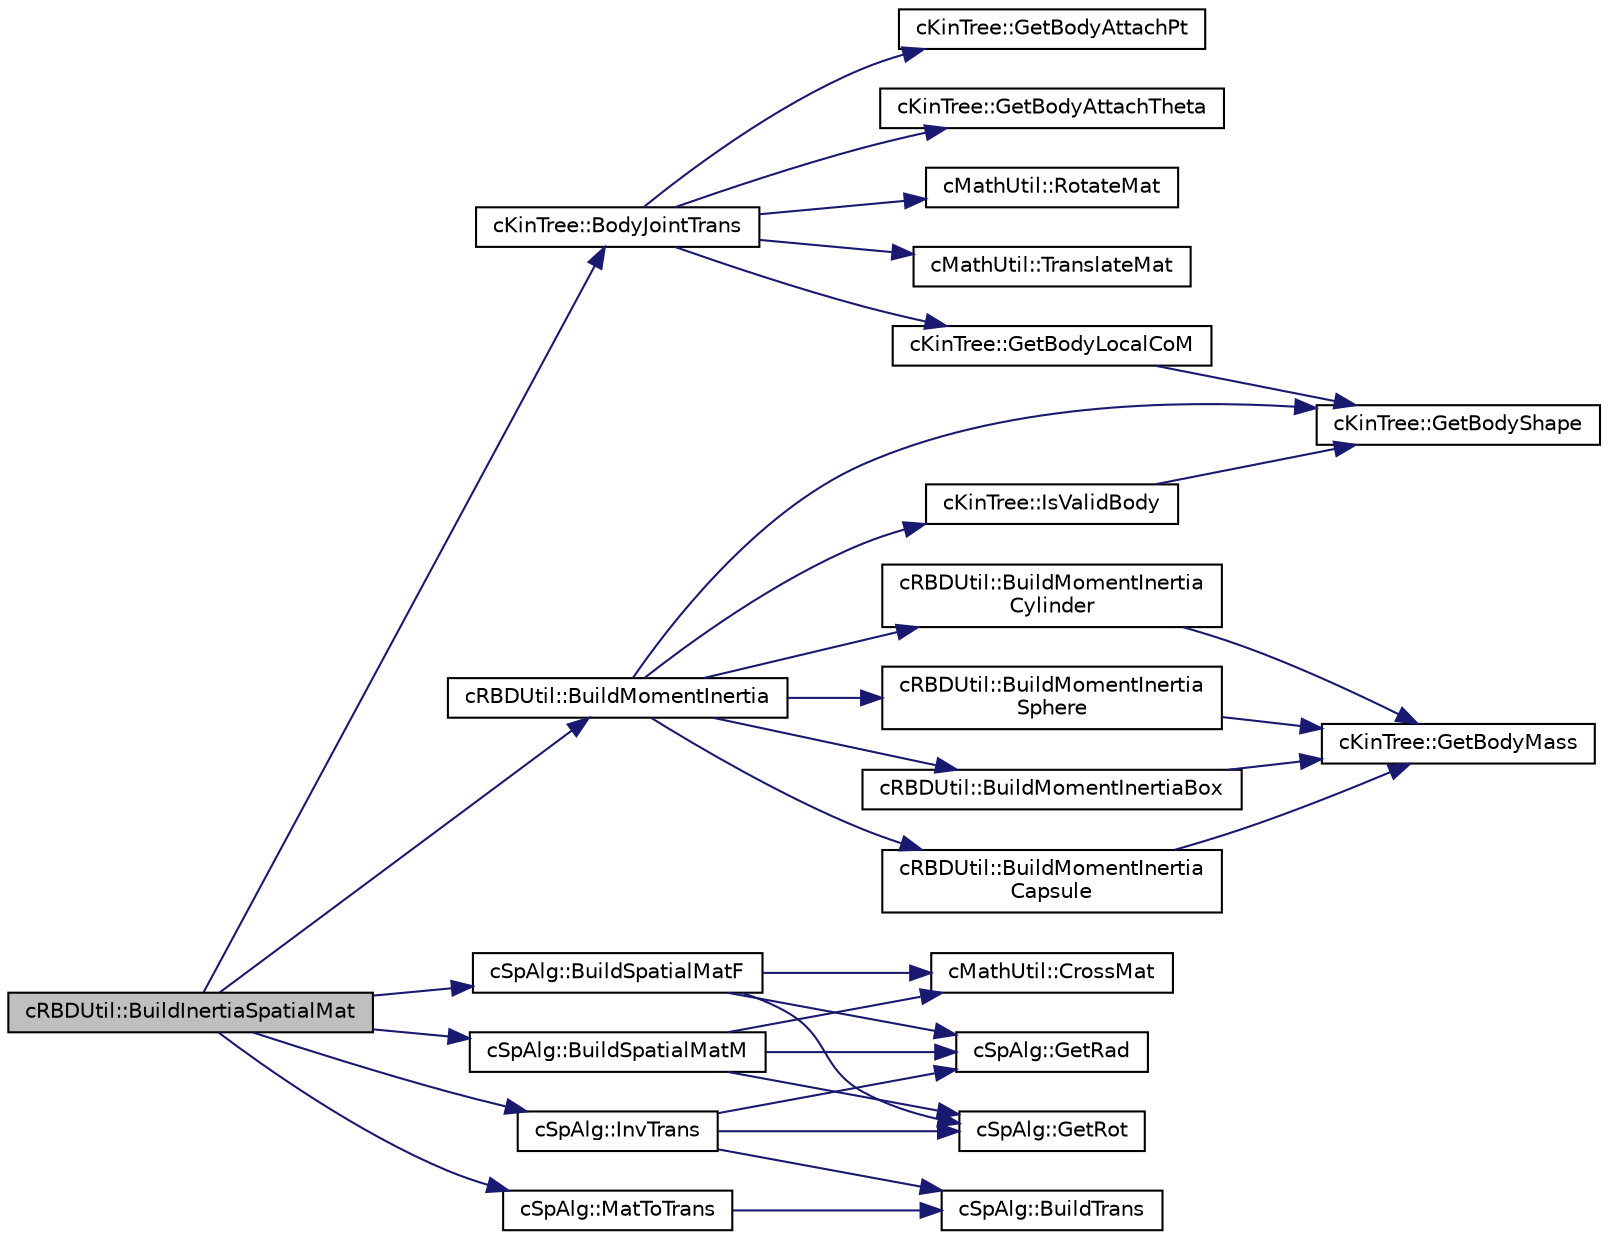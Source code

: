 digraph "cRBDUtil::BuildInertiaSpatialMat"
{
 // LATEX_PDF_SIZE
  edge [fontname="Helvetica",fontsize="10",labelfontname="Helvetica",labelfontsize="10"];
  node [fontname="Helvetica",fontsize="10",shape=record];
  rankdir="LR";
  Node1 [label="cRBDUtil::BuildInertiaSpatialMat",height=0.2,width=0.4,color="black", fillcolor="grey75", style="filled", fontcolor="black",tooltip=" "];
  Node1 -> Node2 [color="midnightblue",fontsize="10",style="solid",fontname="Helvetica"];
  Node2 [label="cKinTree::BodyJointTrans",height=0.2,width=0.4,color="black", fillcolor="white", style="filled",URL="$classc_kin_tree.html#a9cc99303eec6fcbe70de0d7a60f130b2",tooltip=" "];
  Node2 -> Node3 [color="midnightblue",fontsize="10",style="solid",fontname="Helvetica"];
  Node3 [label="cKinTree::GetBodyAttachPt",height=0.2,width=0.4,color="black", fillcolor="white", style="filled",URL="$classc_kin_tree.html#a45bebc5508e5c7d8340258b4de7c0cc5",tooltip=" "];
  Node2 -> Node4 [color="midnightblue",fontsize="10",style="solid",fontname="Helvetica"];
  Node4 [label="cKinTree::GetBodyAttachTheta",height=0.2,width=0.4,color="black", fillcolor="white", style="filled",URL="$classc_kin_tree.html#aeb722a80c80c328d0be098e37a91a540",tooltip=" "];
  Node2 -> Node5 [color="midnightblue",fontsize="10",style="solid",fontname="Helvetica"];
  Node5 [label="cKinTree::GetBodyLocalCoM",height=0.2,width=0.4,color="black", fillcolor="white", style="filled",URL="$classc_kin_tree.html#aea32f0c7e7459e260a7a7627ece414ec",tooltip=" "];
  Node5 -> Node6 [color="midnightblue",fontsize="10",style="solid",fontname="Helvetica"];
  Node6 [label="cKinTree::GetBodyShape",height=0.2,width=0.4,color="black", fillcolor="white", style="filled",URL="$classc_kin_tree.html#ad32603140e468d78346a7306a82e1238",tooltip=" "];
  Node2 -> Node7 [color="midnightblue",fontsize="10",style="solid",fontname="Helvetica"];
  Node7 [label="cMathUtil::RotateMat",height=0.2,width=0.4,color="black", fillcolor="white", style="filled",URL="$classc_math_util.html#a551bc548582ac0db39df5a58feca1f0a",tooltip=" "];
  Node2 -> Node8 [color="midnightblue",fontsize="10",style="solid",fontname="Helvetica"];
  Node8 [label="cMathUtil::TranslateMat",height=0.2,width=0.4,color="black", fillcolor="white", style="filled",URL="$classc_math_util.html#a5550ed48f8beaccbf6827db839ccf542",tooltip=" "];
  Node1 -> Node9 [color="midnightblue",fontsize="10",style="solid",fontname="Helvetica"];
  Node9 [label="cRBDUtil::BuildMomentInertia",height=0.2,width=0.4,color="black", fillcolor="white", style="filled",URL="$classc_r_b_d_util.html#a3a4180ed766b6aeae94291caf1a403eb",tooltip=" "];
  Node9 -> Node10 [color="midnightblue",fontsize="10",style="solid",fontname="Helvetica"];
  Node10 [label="cRBDUtil::BuildMomentInertiaBox",height=0.2,width=0.4,color="black", fillcolor="white", style="filled",URL="$classc_r_b_d_util.html#a9b69d4a5aee99bcd18f7539b6914936c",tooltip=" "];
  Node10 -> Node11 [color="midnightblue",fontsize="10",style="solid",fontname="Helvetica"];
  Node11 [label="cKinTree::GetBodyMass",height=0.2,width=0.4,color="black", fillcolor="white", style="filled",URL="$classc_kin_tree.html#aafa34863e8f83e270ec84d1e8dd4028a",tooltip=" "];
  Node9 -> Node12 [color="midnightblue",fontsize="10",style="solid",fontname="Helvetica"];
  Node12 [label="cRBDUtil::BuildMomentInertia\lCapsule",height=0.2,width=0.4,color="black", fillcolor="white", style="filled",URL="$classc_r_b_d_util.html#a78acee0bc12b2d71b932eeda643edc48",tooltip=" "];
  Node12 -> Node11 [color="midnightblue",fontsize="10",style="solid",fontname="Helvetica"];
  Node9 -> Node13 [color="midnightblue",fontsize="10",style="solid",fontname="Helvetica"];
  Node13 [label="cRBDUtil::BuildMomentInertia\lCylinder",height=0.2,width=0.4,color="black", fillcolor="white", style="filled",URL="$classc_r_b_d_util.html#a0e0c014bb03aaf308ea66cc3c7066e91",tooltip=" "];
  Node13 -> Node11 [color="midnightblue",fontsize="10",style="solid",fontname="Helvetica"];
  Node9 -> Node14 [color="midnightblue",fontsize="10",style="solid",fontname="Helvetica"];
  Node14 [label="cRBDUtil::BuildMomentInertia\lSphere",height=0.2,width=0.4,color="black", fillcolor="white", style="filled",URL="$classc_r_b_d_util.html#aaf138bd14c56a3bc5f449bd31241e950",tooltip=" "];
  Node14 -> Node11 [color="midnightblue",fontsize="10",style="solid",fontname="Helvetica"];
  Node9 -> Node6 [color="midnightblue",fontsize="10",style="solid",fontname="Helvetica"];
  Node9 -> Node15 [color="midnightblue",fontsize="10",style="solid",fontname="Helvetica"];
  Node15 [label="cKinTree::IsValidBody",height=0.2,width=0.4,color="black", fillcolor="white", style="filled",URL="$classc_kin_tree.html#a7cb2fe48a53a160808118b5df8ab50fd",tooltip=" "];
  Node15 -> Node6 [color="midnightblue",fontsize="10",style="solid",fontname="Helvetica"];
  Node1 -> Node16 [color="midnightblue",fontsize="10",style="solid",fontname="Helvetica"];
  Node16 [label="cSpAlg::BuildSpatialMatF",height=0.2,width=0.4,color="black", fillcolor="white", style="filled",URL="$classc_sp_alg.html#a02b57a145e63dbd60e38017112dfbc48",tooltip=" "];
  Node16 -> Node17 [color="midnightblue",fontsize="10",style="solid",fontname="Helvetica"];
  Node17 [label="cMathUtil::CrossMat",height=0.2,width=0.4,color="black", fillcolor="white", style="filled",URL="$classc_math_util.html#a8137712d8fb4f1dca6247fb1f1c691cc",tooltip=" "];
  Node16 -> Node18 [color="midnightblue",fontsize="10",style="solid",fontname="Helvetica"];
  Node18 [label="cSpAlg::GetRad",height=0.2,width=0.4,color="black", fillcolor="white", style="filled",URL="$classc_sp_alg.html#af10329ae21e62779de182b68aec7b437",tooltip=" "];
  Node16 -> Node19 [color="midnightblue",fontsize="10",style="solid",fontname="Helvetica"];
  Node19 [label="cSpAlg::GetRot",height=0.2,width=0.4,color="black", fillcolor="white", style="filled",URL="$classc_sp_alg.html#a3c3fa40ec253c0bdf9cc2278da8656f6",tooltip=" "];
  Node1 -> Node20 [color="midnightblue",fontsize="10",style="solid",fontname="Helvetica"];
  Node20 [label="cSpAlg::BuildSpatialMatM",height=0.2,width=0.4,color="black", fillcolor="white", style="filled",URL="$classc_sp_alg.html#a4c8a11956c9c54fbb44c75c1fa964b23",tooltip=" "];
  Node20 -> Node17 [color="midnightblue",fontsize="10",style="solid",fontname="Helvetica"];
  Node20 -> Node18 [color="midnightblue",fontsize="10",style="solid",fontname="Helvetica"];
  Node20 -> Node19 [color="midnightblue",fontsize="10",style="solid",fontname="Helvetica"];
  Node1 -> Node21 [color="midnightblue",fontsize="10",style="solid",fontname="Helvetica"];
  Node21 [label="cSpAlg::InvTrans",height=0.2,width=0.4,color="black", fillcolor="white", style="filled",URL="$classc_sp_alg.html#a4e45a6062fb70ee99f80f1054da1b51c",tooltip=" "];
  Node21 -> Node22 [color="midnightblue",fontsize="10",style="solid",fontname="Helvetica"];
  Node22 [label="cSpAlg::BuildTrans",height=0.2,width=0.4,color="black", fillcolor="white", style="filled",URL="$classc_sp_alg.html#a657259da411a21199b25d83a3a8c55c2",tooltip=" "];
  Node21 -> Node18 [color="midnightblue",fontsize="10",style="solid",fontname="Helvetica"];
  Node21 -> Node19 [color="midnightblue",fontsize="10",style="solid",fontname="Helvetica"];
  Node1 -> Node23 [color="midnightblue",fontsize="10",style="solid",fontname="Helvetica"];
  Node23 [label="cSpAlg::MatToTrans",height=0.2,width=0.4,color="black", fillcolor="white", style="filled",URL="$classc_sp_alg.html#a32389e7ba628f0a3ca2d22bfc2c114c2",tooltip=" "];
  Node23 -> Node22 [color="midnightblue",fontsize="10",style="solid",fontname="Helvetica"];
}
